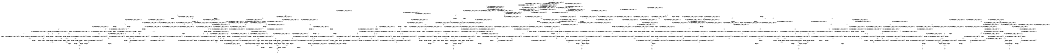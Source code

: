 digraph BCG {
size = "7, 10.5";
center = TRUE;
node [shape = circle];
0 [peripheries = 2];
0 -> 1 [label = "EX !0 !ATOMIC_EXCH_BRANCH (1, +0, TRUE, +0, 1, TRUE) !{0, 1, 2}"];
0 -> 2 [label = "EX !2 !ATOMIC_EXCH_BRANCH (1, +0, FALSE, +0, 1, TRUE) !{0, 1, 2}"];
0 -> 3 [label = "EX !1 !ATOMIC_EXCH_BRANCH (1, +1, TRUE, +0, 2, TRUE) !{0, 1, 2}"];
0 -> 4 [label = "EX !0 !ATOMIC_EXCH_BRANCH (1, +0, TRUE, +0, 1, TRUE) !{0, 1, 2}"];
1 -> 1 [label = "EX !0 !ATOMIC_EXCH_BRANCH (1, +0, TRUE, +0, 1, TRUE) !{0, 1, 2}"];
1 -> 5 [label = "EX !2 !ATOMIC_EXCH_BRANCH (1, +0, FALSE, +0, 1, TRUE) !{0, 1, 2}"];
1 -> 6 [label = "EX !1 !ATOMIC_EXCH_BRANCH (1, +1, TRUE, +0, 2, TRUE) !{0, 1, 2}"];
1 -> 4 [label = "EX !0 !ATOMIC_EXCH_BRANCH (1, +0, TRUE, +0, 1, TRUE) !{0, 1, 2}"];
2 -> 2 [label = "EX !2 !ATOMIC_EXCH_BRANCH (1, +0, FALSE, +0, 1, TRUE) !{0, 1, 2}"];
2 -> 7 [label = "EX !0 !ATOMIC_EXCH_BRANCH (1, +0, TRUE, +0, 1, TRUE) !{0, 1, 2}"];
2 -> 8 [label = "EX !1 !ATOMIC_EXCH_BRANCH (1, +1, TRUE, +0, 2, TRUE) !{0, 1, 2}"];
2 -> 9 [label = "EX !0 !ATOMIC_EXCH_BRANCH (1, +0, TRUE, +0, 1, TRUE) !{0, 1, 2}"];
3 -> 10 [label = "EX !0 !ATOMIC_EXCH_BRANCH (1, +0, TRUE, +0, 1, FALSE) !{0, 1, 2}"];
3 -> 11 [label = "EX !2 !ATOMIC_EXCH_BRANCH (1, +0, FALSE, +0, 1, FALSE) !{0, 1, 2}"];
3 -> 12 [label = "TERMINATE !1"];
3 -> 13 [label = "EX !0 !ATOMIC_EXCH_BRANCH (1, +0, TRUE, +0, 1, FALSE) !{0, 1, 2}"];
4 -> 14 [label = "EX !1 !ATOMIC_EXCH_BRANCH (1, +1, TRUE, +0, 2, TRUE) !{0, 1, 2}"];
4 -> 4 [label = "EX !0 !ATOMIC_EXCH_BRANCH (1, +0, TRUE, +0, 1, TRUE) !{0, 1, 2}"];
4 -> 15 [label = "EX !2 !ATOMIC_EXCH_BRANCH (1, +0, FALSE, +0, 1, TRUE) !{0, 1, 2}"];
4 -> 16 [label = "EX !1 !ATOMIC_EXCH_BRANCH (1, +1, TRUE, +0, 2, TRUE) !{0, 1, 2}"];
5 -> 7 [label = "EX !0 !ATOMIC_EXCH_BRANCH (1, +0, TRUE, +0, 1, TRUE) !{0, 1, 2}"];
5 -> 5 [label = "EX !2 !ATOMIC_EXCH_BRANCH (1, +0, FALSE, +0, 1, TRUE) !{0, 1, 2}"];
5 -> 17 [label = "EX !1 !ATOMIC_EXCH_BRANCH (1, +1, TRUE, +0, 2, TRUE) !{0, 1, 2}"];
5 -> 9 [label = "EX !0 !ATOMIC_EXCH_BRANCH (1, +0, TRUE, +0, 1, TRUE) !{0, 1, 2}"];
6 -> 10 [label = "EX !0 !ATOMIC_EXCH_BRANCH (1, +0, TRUE, +0, 1, FALSE) !{0, 1, 2}"];
6 -> 18 [label = "EX !2 !ATOMIC_EXCH_BRANCH (1, +0, FALSE, +0, 1, FALSE) !{0, 1, 2}"];
6 -> 19 [label = "TERMINATE !1"];
6 -> 13 [label = "EX !0 !ATOMIC_EXCH_BRANCH (1, +0, TRUE, +0, 1, FALSE) !{0, 1, 2}"];
7 -> 7 [label = "EX !0 !ATOMIC_EXCH_BRANCH (1, +0, TRUE, +0, 1, TRUE) !{0, 1, 2}"];
7 -> 5 [label = "EX !2 !ATOMIC_EXCH_BRANCH (1, +0, FALSE, +0, 1, TRUE) !{0, 1, 2}"];
7 -> 17 [label = "EX !1 !ATOMIC_EXCH_BRANCH (1, +1, TRUE, +0, 2, TRUE) !{0, 1, 2}"];
7 -> 9 [label = "EX !0 !ATOMIC_EXCH_BRANCH (1, +0, TRUE, +0, 1, TRUE) !{0, 1, 2}"];
8 -> 11 [label = "EX !2 !ATOMIC_EXCH_BRANCH (1, +0, FALSE, +0, 1, FALSE) !{0, 1, 2}"];
8 -> 20 [label = "EX !0 !ATOMIC_EXCH_BRANCH (1, +0, TRUE, +0, 1, FALSE) !{0, 1, 2}"];
8 -> 21 [label = "TERMINATE !1"];
8 -> 22 [label = "EX !0 !ATOMIC_EXCH_BRANCH (1, +0, TRUE, +0, 1, FALSE) !{0, 1, 2}"];
9 -> 23 [label = "EX !1 !ATOMIC_EXCH_BRANCH (1, +1, TRUE, +0, 2, TRUE) !{0, 1, 2}"];
9 -> 9 [label = "EX !0 !ATOMIC_EXCH_BRANCH (1, +0, TRUE, +0, 1, TRUE) !{0, 1, 2}"];
9 -> 15 [label = "EX !2 !ATOMIC_EXCH_BRANCH (1, +0, FALSE, +0, 1, TRUE) !{0, 1, 2}"];
9 -> 24 [label = "EX !1 !ATOMIC_EXCH_BRANCH (1, +1, TRUE, +0, 2, TRUE) !{0, 1, 2}"];
10 -> 25 [label = "EX !0 !ATOMIC_EXCH_BRANCH (1, +1, TRUE, +0, 3, TRUE) !{0, 1, 2}"];
10 -> 26 [label = "EX !2 !ATOMIC_EXCH_BRANCH (1, +0, FALSE, +0, 1, TRUE) !{0, 1, 2}"];
10 -> 27 [label = "TERMINATE !1"];
10 -> 28 [label = "EX !0 !ATOMIC_EXCH_BRANCH (1, +1, TRUE, +0, 3, TRUE) !{0, 1, 2}"];
11 -> 29 [label = "EX !0 !ATOMIC_EXCH_BRANCH (1, +0, TRUE, +0, 1, FALSE) !{0, 1, 2}"];
11 -> 30 [label = "TERMINATE !2"];
11 -> 31 [label = "TERMINATE !1"];
11 -> 32 [label = "EX !0 !ATOMIC_EXCH_BRANCH (1, +0, TRUE, +0, 1, FALSE) !{0, 1, 2}"];
12 -> 33 [label = "EX !0 !ATOMIC_EXCH_BRANCH (1, +0, TRUE, +0, 1, FALSE) !{0, 2}"];
12 -> 34 [label = "EX !2 !ATOMIC_EXCH_BRANCH (1, +0, FALSE, +0, 1, FALSE) !{0, 2}"];
12 -> 35 [label = "EX !0 !ATOMIC_EXCH_BRANCH (1, +0, TRUE, +0, 1, FALSE) !{0, 2}"];
13 -> 28 [label = "EX !0 !ATOMIC_EXCH_BRANCH (1, +1, TRUE, +0, 3, TRUE) !{0, 1, 2}"];
13 -> 36 [label = "EX !2 !ATOMIC_EXCH_BRANCH (1, +0, FALSE, +0, 1, TRUE) !{0, 1, 2}"];
13 -> 37 [label = "TERMINATE !1"];
14 -> 38 [label = "EX !2 !ATOMIC_EXCH_BRANCH (1, +0, FALSE, +0, 1, FALSE) !{0, 1, 2}"];
14 -> 39 [label = "EX !0 !ATOMIC_EXCH_BRANCH (1, +0, TRUE, +0, 1, FALSE) !{0, 1, 2}"];
14 -> 40 [label = "EX !2 !ATOMIC_EXCH_BRANCH (1, +0, FALSE, +0, 1, FALSE) !{0, 1, 2}"];
14 -> 41 [label = "TERMINATE !1"];
15 -> 23 [label = "EX !1 !ATOMIC_EXCH_BRANCH (1, +1, TRUE, +0, 2, TRUE) !{0, 1, 2}"];
15 -> 9 [label = "EX !0 !ATOMIC_EXCH_BRANCH (1, +0, TRUE, +0, 1, TRUE) !{0, 1, 2}"];
15 -> 15 [label = "EX !2 !ATOMIC_EXCH_BRANCH (1, +0, FALSE, +0, 1, TRUE) !{0, 1, 2}"];
15 -> 24 [label = "EX !1 !ATOMIC_EXCH_BRANCH (1, +1, TRUE, +0, 2, TRUE) !{0, 1, 2}"];
16 -> 13 [label = "EX !0 !ATOMIC_EXCH_BRANCH (1, +0, TRUE, +0, 1, FALSE) !{0, 1, 2}"];
16 -> 42 [label = "EX !2 !ATOMIC_EXCH_BRANCH (1, +0, FALSE, +0, 1, FALSE) !{0, 1, 2}"];
16 -> 43 [label = "TERMINATE !1"];
17 -> 20 [label = "EX !0 !ATOMIC_EXCH_BRANCH (1, +0, TRUE, +0, 1, FALSE) !{0, 1, 2}"];
17 -> 18 [label = "EX !2 !ATOMIC_EXCH_BRANCH (1, +0, FALSE, +0, 1, FALSE) !{0, 1, 2}"];
17 -> 44 [label = "TERMINATE !1"];
17 -> 22 [label = "EX !0 !ATOMIC_EXCH_BRANCH (1, +0, TRUE, +0, 1, FALSE) !{0, 1, 2}"];
18 -> 29 [label = "EX !0 !ATOMIC_EXCH_BRANCH (1, +0, TRUE, +0, 1, FALSE) !{0, 1, 2}"];
18 -> 45 [label = "TERMINATE !2"];
18 -> 46 [label = "TERMINATE !1"];
18 -> 32 [label = "EX !0 !ATOMIC_EXCH_BRANCH (1, +0, TRUE, +0, 1, FALSE) !{0, 1, 2}"];
19 -> 33 [label = "EX !0 !ATOMIC_EXCH_BRANCH (1, +0, TRUE, +0, 1, FALSE) !{0, 2}"];
19 -> 47 [label = "EX !2 !ATOMIC_EXCH_BRANCH (1, +0, FALSE, +0, 1, FALSE) !{0, 2}"];
19 -> 35 [label = "EX !0 !ATOMIC_EXCH_BRANCH (1, +0, TRUE, +0, 1, FALSE) !{0, 2}"];
20 -> 48 [label = "EX !0 !ATOMIC_EXCH_BRANCH (1, +1, TRUE, +0, 3, TRUE) !{0, 1, 2}"];
20 -> 26 [label = "EX !2 !ATOMIC_EXCH_BRANCH (1, +0, FALSE, +0, 1, TRUE) !{0, 1, 2}"];
20 -> 49 [label = "TERMINATE !1"];
20 -> 50 [label = "EX !0 !ATOMIC_EXCH_BRANCH (1, +1, TRUE, +0, 3, TRUE) !{0, 1, 2}"];
21 -> 34 [label = "EX !2 !ATOMIC_EXCH_BRANCH (1, +0, FALSE, +0, 1, FALSE) !{0, 2}"];
21 -> 51 [label = "EX !0 !ATOMIC_EXCH_BRANCH (1, +0, TRUE, +0, 1, FALSE) !{0, 2}"];
21 -> 52 [label = "EX !0 !ATOMIC_EXCH_BRANCH (1, +0, TRUE, +0, 1, FALSE) !{0, 2}"];
22 -> 50 [label = "EX !0 !ATOMIC_EXCH_BRANCH (1, +1, TRUE, +0, 3, TRUE) !{0, 1, 2}"];
22 -> 36 [label = "EX !2 !ATOMIC_EXCH_BRANCH (1, +0, FALSE, +0, 1, TRUE) !{0, 1, 2}"];
22 -> 53 [label = "TERMINATE !1"];
23 -> 38 [label = "EX !2 !ATOMIC_EXCH_BRANCH (1, +0, FALSE, +0, 1, FALSE) !{0, 1, 2}"];
23 -> 54 [label = "EX !0 !ATOMIC_EXCH_BRANCH (1, +0, TRUE, +0, 1, FALSE) !{0, 1, 2}"];
23 -> 40 [label = "EX !2 !ATOMIC_EXCH_BRANCH (1, +0, FALSE, +0, 1, FALSE) !{0, 1, 2}"];
23 -> 55 [label = "TERMINATE !1"];
24 -> 22 [label = "EX !0 !ATOMIC_EXCH_BRANCH (1, +0, TRUE, +0, 1, FALSE) !{0, 1, 2}"];
24 -> 42 [label = "EX !2 !ATOMIC_EXCH_BRANCH (1, +0, FALSE, +0, 1, FALSE) !{0, 1, 2}"];
24 -> 56 [label = "TERMINATE !1"];
25 -> 57 [label = "EX !2 !ATOMIC_EXCH_BRANCH (1, +0, FALSE, +0, 1, FALSE) !{0, 1, 2}"];
25 -> 58 [label = "TERMINATE !0"];
25 -> 59 [label = "TERMINATE !1"];
26 -> 48 [label = "EX !0 !ATOMIC_EXCH_BRANCH (1, +1, TRUE, +0, 3, TRUE) !{0, 1, 2}"];
26 -> 26 [label = "EX !2 !ATOMIC_EXCH_BRANCH (1, +0, FALSE, +0, 1, TRUE) !{0, 1, 2}"];
26 -> 49 [label = "TERMINATE !1"];
26 -> 50 [label = "EX !0 !ATOMIC_EXCH_BRANCH (1, +1, TRUE, +0, 3, TRUE) !{0, 1, 2}"];
27 -> 60 [label = "EX !0 !ATOMIC_EXCH_BRANCH (1, +1, TRUE, +0, 3, TRUE) !{0, 2}"];
27 -> 61 [label = "EX !2 !ATOMIC_EXCH_BRANCH (1, +0, FALSE, +0, 1, TRUE) !{0, 2}"];
27 -> 62 [label = "EX !0 !ATOMIC_EXCH_BRANCH (1, +1, TRUE, +0, 3, TRUE) !{0, 2}"];
28 -> 63 [label = "EX !2 !ATOMIC_EXCH_BRANCH (1, +0, FALSE, +0, 1, FALSE) !{0, 1, 2}"];
28 -> 64 [label = "TERMINATE !0"];
28 -> 65 [label = "TERMINATE !1"];
29 -> 66 [label = "EX !0 !ATOMIC_EXCH_BRANCH (1, +1, TRUE, +0, 3, TRUE) !{0, 1, 2}"];
29 -> 67 [label = "TERMINATE !2"];
29 -> 68 [label = "TERMINATE !1"];
29 -> 69 [label = "EX !0 !ATOMIC_EXCH_BRANCH (1, +1, TRUE, +0, 3, TRUE) !{0, 1, 2}"];
30 -> 70 [label = "EX !0 !ATOMIC_EXCH_BRANCH (1, +0, TRUE, +0, 1, FALSE) !{0, 1}"];
30 -> 71 [label = "TERMINATE !1"];
30 -> 72 [label = "EX !0 !ATOMIC_EXCH_BRANCH (1, +0, TRUE, +0, 1, FALSE) !{0, 1}"];
31 -> 73 [label = "EX !0 !ATOMIC_EXCH_BRANCH (1, +0, TRUE, +0, 1, FALSE) !{0, 2}"];
31 -> 71 [label = "TERMINATE !2"];
31 -> 74 [label = "EX !0 !ATOMIC_EXCH_BRANCH (1, +0, TRUE, +0, 1, FALSE) !{0, 2}"];
32 -> 69 [label = "EX !0 !ATOMIC_EXCH_BRANCH (1, +1, TRUE, +0, 3, TRUE) !{0, 1, 2}"];
32 -> 75 [label = "TERMINATE !2"];
32 -> 76 [label = "TERMINATE !1"];
33 -> 60 [label = "EX !0 !ATOMIC_EXCH_BRANCH (1, +1, TRUE, +0, 3, TRUE) !{0, 2}"];
33 -> 61 [label = "EX !2 !ATOMIC_EXCH_BRANCH (1, +0, FALSE, +0, 1, TRUE) !{0, 2}"];
33 -> 62 [label = "EX !0 !ATOMIC_EXCH_BRANCH (1, +1, TRUE, +0, 3, TRUE) !{0, 2}"];
34 -> 73 [label = "EX !0 !ATOMIC_EXCH_BRANCH (1, +0, TRUE, +0, 1, FALSE) !{0, 2}"];
34 -> 71 [label = "TERMINATE !2"];
34 -> 74 [label = "EX !0 !ATOMIC_EXCH_BRANCH (1, +0, TRUE, +0, 1, FALSE) !{0, 2}"];
35 -> 77 [label = "EX !2 !ATOMIC_EXCH_BRANCH (1, +0, FALSE, +0, 1, TRUE) !{0, 2}"];
35 -> 62 [label = "EX !0 !ATOMIC_EXCH_BRANCH (1, +1, TRUE, +0, 3, TRUE) !{0, 2}"];
35 -> 78 [label = "EX !2 !ATOMIC_EXCH_BRANCH (1, +0, FALSE, +0, 1, TRUE) !{0, 2}"];
36 -> 50 [label = "EX !0 !ATOMIC_EXCH_BRANCH (1, +1, TRUE, +0, 3, TRUE) !{0, 1, 2}"];
36 -> 36 [label = "EX !2 !ATOMIC_EXCH_BRANCH (1, +0, FALSE, +0, 1, TRUE) !{0, 1, 2}"];
36 -> 53 [label = "TERMINATE !1"];
37 -> 79 [label = "EX !0 !ATOMIC_EXCH_BRANCH (1, +1, TRUE, +0, 3, TRUE) !{0, 2}"];
37 -> 80 [label = "EX !2 !ATOMIC_EXCH_BRANCH (1, +0, FALSE, +0, 1, TRUE) !{0, 2}"];
38 -> 81 [label = "EX !0 !ATOMIC_EXCH_BRANCH (1, +0, TRUE, +0, 1, FALSE) !{0, 1, 2}"];
38 -> 82 [label = "TERMINATE !2"];
38 -> 83 [label = "TERMINATE !1"];
38 -> 32 [label = "EX !0 !ATOMIC_EXCH_BRANCH (1, +0, TRUE, +0, 1, FALSE) !{0, 1, 2}"];
39 -> 84 [label = "EX !2 !ATOMIC_EXCH_BRANCH (1, +0, FALSE, +0, 1, TRUE) !{0, 1, 2}"];
39 -> 85 [label = "EX !0 !ATOMIC_EXCH_BRANCH (1, +1, TRUE, +0, 3, TRUE) !{0, 1, 2}"];
39 -> 86 [label = "EX !2 !ATOMIC_EXCH_BRANCH (1, +0, FALSE, +0, 1, TRUE) !{0, 1, 2}"];
39 -> 87 [label = "TERMINATE !1"];
40 -> 88 [label = "EX !0 !ATOMIC_EXCH_BRANCH (1, +0, TRUE, +0, 1, FALSE) !{0, 1, 2}"];
40 -> 89 [label = "TERMINATE !2"];
40 -> 90 [label = "TERMINATE !1"];
41 -> 91 [label = "EX !0 !ATOMIC_EXCH_BRANCH (1, +0, TRUE, +0, 1, FALSE) !{0, 2}"];
41 -> 92 [label = "EX !2 !ATOMIC_EXCH_BRANCH (1, +0, FALSE, +0, 1, FALSE) !{0, 2}"];
42 -> 32 [label = "EX !0 !ATOMIC_EXCH_BRANCH (1, +0, TRUE, +0, 1, FALSE) !{0, 1, 2}"];
42 -> 93 [label = "TERMINATE !2"];
42 -> 94 [label = "TERMINATE !1"];
43 -> 95 [label = "EX !0 !ATOMIC_EXCH_BRANCH (1, +0, TRUE, +0, 1, FALSE) !{0, 2}"];
43 -> 96 [label = "EX !2 !ATOMIC_EXCH_BRANCH (1, +0, FALSE, +0, 1, FALSE) !{0, 2}"];
44 -> 51 [label = "EX !0 !ATOMIC_EXCH_BRANCH (1, +0, TRUE, +0, 1, FALSE) !{0, 2}"];
44 -> 47 [label = "EX !2 !ATOMIC_EXCH_BRANCH (1, +0, FALSE, +0, 1, FALSE) !{0, 2}"];
44 -> 52 [label = "EX !0 !ATOMIC_EXCH_BRANCH (1, +0, TRUE, +0, 1, FALSE) !{0, 2}"];
45 -> 70 [label = "EX !0 !ATOMIC_EXCH_BRANCH (1, +0, TRUE, +0, 1, FALSE) !{0, 1}"];
45 -> 97 [label = "TERMINATE !1"];
45 -> 72 [label = "EX !0 !ATOMIC_EXCH_BRANCH (1, +0, TRUE, +0, 1, FALSE) !{0, 1}"];
46 -> 73 [label = "EX !0 !ATOMIC_EXCH_BRANCH (1, +0, TRUE, +0, 1, FALSE) !{0, 2}"];
46 -> 97 [label = "TERMINATE !2"];
46 -> 74 [label = "EX !0 !ATOMIC_EXCH_BRANCH (1, +0, TRUE, +0, 1, FALSE) !{0, 2}"];
47 -> 73 [label = "EX !0 !ATOMIC_EXCH_BRANCH (1, +0, TRUE, +0, 1, FALSE) !{0, 2}"];
47 -> 97 [label = "TERMINATE !2"];
47 -> 74 [label = "EX !0 !ATOMIC_EXCH_BRANCH (1, +0, TRUE, +0, 1, FALSE) !{0, 2}"];
48 -> 57 [label = "EX !2 !ATOMIC_EXCH_BRANCH (1, +0, FALSE, +0, 1, FALSE) !{0, 1, 2}"];
48 -> 98 [label = "TERMINATE !0"];
48 -> 99 [label = "TERMINATE !1"];
49 -> 100 [label = "EX !0 !ATOMIC_EXCH_BRANCH (1, +1, TRUE, +0, 3, TRUE) !{0, 2}"];
49 -> 61 [label = "EX !2 !ATOMIC_EXCH_BRANCH (1, +0, FALSE, +0, 1, TRUE) !{0, 2}"];
49 -> 101 [label = "EX !0 !ATOMIC_EXCH_BRANCH (1, +1, TRUE, +0, 3, TRUE) !{0, 2}"];
50 -> 63 [label = "EX !2 !ATOMIC_EXCH_BRANCH (1, +0, FALSE, +0, 1, FALSE) !{0, 1, 2}"];
50 -> 102 [label = "TERMINATE !0"];
50 -> 103 [label = "TERMINATE !1"];
51 -> 100 [label = "EX !0 !ATOMIC_EXCH_BRANCH (1, +1, TRUE, +0, 3, TRUE) !{0, 2}"];
51 -> 61 [label = "EX !2 !ATOMIC_EXCH_BRANCH (1, +0, FALSE, +0, 1, TRUE) !{0, 2}"];
51 -> 101 [label = "EX !0 !ATOMIC_EXCH_BRANCH (1, +1, TRUE, +0, 3, TRUE) !{0, 2}"];
52 -> 77 [label = "EX !2 !ATOMIC_EXCH_BRANCH (1, +0, FALSE, +0, 1, TRUE) !{0, 2}"];
52 -> 101 [label = "EX !0 !ATOMIC_EXCH_BRANCH (1, +1, TRUE, +0, 3, TRUE) !{0, 2}"];
52 -> 78 [label = "EX !2 !ATOMIC_EXCH_BRANCH (1, +0, FALSE, +0, 1, TRUE) !{0, 2}"];
53 -> 104 [label = "EX !0 !ATOMIC_EXCH_BRANCH (1, +1, TRUE, +0, 3, TRUE) !{0, 2}"];
53 -> 80 [label = "EX !2 !ATOMIC_EXCH_BRANCH (1, +0, FALSE, +0, 1, TRUE) !{0, 2}"];
54 -> 84 [label = "EX !2 !ATOMIC_EXCH_BRANCH (1, +0, FALSE, +0, 1, TRUE) !{0, 1, 2}"];
54 -> 105 [label = "EX !0 !ATOMIC_EXCH_BRANCH (1, +1, TRUE, +0, 3, TRUE) !{0, 1, 2}"];
54 -> 86 [label = "EX !2 !ATOMIC_EXCH_BRANCH (1, +0, FALSE, +0, 1, TRUE) !{0, 1, 2}"];
54 -> 106 [label = "TERMINATE !1"];
55 -> 107 [label = "EX !0 !ATOMIC_EXCH_BRANCH (1, +0, TRUE, +0, 1, FALSE) !{0, 2}"];
55 -> 92 [label = "EX !2 !ATOMIC_EXCH_BRANCH (1, +0, FALSE, +0, 1, FALSE) !{0, 2}"];
56 -> 108 [label = "EX !0 !ATOMIC_EXCH_BRANCH (1, +0, TRUE, +0, 1, FALSE) !{0, 2}"];
56 -> 96 [label = "EX !2 !ATOMIC_EXCH_BRANCH (1, +0, FALSE, +0, 1, FALSE) !{0, 2}"];
57 -> 109 [label = "TERMINATE !0"];
57 -> 110 [label = "TERMINATE !2"];
57 -> 111 [label = "TERMINATE !1"];
58 -> 112 [label = "EX !2 !ATOMIC_EXCH_BRANCH (1, +0, FALSE, +0, 1, FALSE) !{1, 2}"];
58 -> 113 [label = "TERMINATE !1"];
59 -> 114 [label = "EX !2 !ATOMIC_EXCH_BRANCH (1, +0, FALSE, +0, 1, FALSE) !{0, 2}"];
59 -> 113 [label = "TERMINATE !0"];
60 -> 114 [label = "EX !2 !ATOMIC_EXCH_BRANCH (1, +0, FALSE, +0, 1, FALSE) !{0, 2}"];
60 -> 113 [label = "TERMINATE !0"];
61 -> 100 [label = "EX !0 !ATOMIC_EXCH_BRANCH (1, +1, TRUE, +0, 3, TRUE) !{0, 2}"];
61 -> 61 [label = "EX !2 !ATOMIC_EXCH_BRANCH (1, +0, FALSE, +0, 1, TRUE) !{0, 2}"];
61 -> 101 [label = "EX !0 !ATOMIC_EXCH_BRANCH (1, +1, TRUE, +0, 3, TRUE) !{0, 2}"];
62 -> 115 [label = "EX !2 !ATOMIC_EXCH_BRANCH (1, +0, FALSE, +0, 1, FALSE) !{0, 2}"];
62 -> 116 [label = "EX !2 !ATOMIC_EXCH_BRANCH (1, +0, FALSE, +0, 1, FALSE) !{0, 2}"];
62 -> 117 [label = "TERMINATE !0"];
63 -> 118 [label = "TERMINATE !0"];
63 -> 119 [label = "TERMINATE !2"];
63 -> 120 [label = "TERMINATE !1"];
64 -> 121 [label = "EX !2 !ATOMIC_EXCH_BRANCH (1, +0, FALSE, +0, 1, FALSE) !{1, 2}"];
64 -> 122 [label = "TERMINATE !1"];
65 -> 123 [label = "EX !2 !ATOMIC_EXCH_BRANCH (1, +0, FALSE, +0, 1, FALSE) !{0, 2}"];
65 -> 122 [label = "TERMINATE !0"];
66 -> 109 [label = "TERMINATE !0"];
66 -> 110 [label = "TERMINATE !2"];
66 -> 111 [label = "TERMINATE !1"];
67 -> 124 [label = "EX !0 !ATOMIC_EXCH_BRANCH (1, +1, TRUE, +0, 3, TRUE) !{0, 1}"];
67 -> 125 [label = "TERMINATE !1"];
67 -> 126 [label = "EX !0 !ATOMIC_EXCH_BRANCH (1, +1, TRUE, +0, 3, TRUE) !{0, 1}"];
68 -> 127 [label = "EX !0 !ATOMIC_EXCH_BRANCH (1, +1, TRUE, +0, 3, TRUE) !{0, 2}"];
68 -> 125 [label = "TERMINATE !2"];
68 -> 128 [label = "EX !0 !ATOMIC_EXCH_BRANCH (1, +1, TRUE, +0, 3, TRUE) !{0, 2}"];
69 -> 118 [label = "TERMINATE !0"];
69 -> 119 [label = "TERMINATE !2"];
69 -> 120 [label = "TERMINATE !1"];
70 -> 124 [label = "EX !0 !ATOMIC_EXCH_BRANCH (1, +1, TRUE, +0, 3, TRUE) !{0, 1}"];
70 -> 125 [label = "TERMINATE !1"];
70 -> 126 [label = "EX !0 !ATOMIC_EXCH_BRANCH (1, +1, TRUE, +0, 3, TRUE) !{0, 1}"];
71 -> 129 [label = "EX !0 !ATOMIC_EXCH_BRANCH (1, +0, TRUE, +0, 1, FALSE) !{0}"];
71 -> 130 [label = "EX !0 !ATOMIC_EXCH_BRANCH (1, +0, TRUE, +0, 1, FALSE) !{0}"];
72 -> 126 [label = "EX !0 !ATOMIC_EXCH_BRANCH (1, +1, TRUE, +0, 3, TRUE) !{0, 1}"];
72 -> 131 [label = "TERMINATE !1"];
73 -> 127 [label = "EX !0 !ATOMIC_EXCH_BRANCH (1, +1, TRUE, +0, 3, TRUE) !{0, 2}"];
73 -> 125 [label = "TERMINATE !2"];
73 -> 128 [label = "EX !0 !ATOMIC_EXCH_BRANCH (1, +1, TRUE, +0, 3, TRUE) !{0, 2}"];
74 -> 128 [label = "EX !0 !ATOMIC_EXCH_BRANCH (1, +1, TRUE, +0, 3, TRUE) !{0, 2}"];
74 -> 132 [label = "TERMINATE !2"];
75 -> 133 [label = "EX !0 !ATOMIC_EXCH_BRANCH (1, +1, TRUE, +0, 3, TRUE) !{0, 1}"];
75 -> 134 [label = "TERMINATE !1"];
76 -> 135 [label = "EX !0 !ATOMIC_EXCH_BRANCH (1, +1, TRUE, +0, 3, TRUE) !{0, 2}"];
76 -> 134 [label = "TERMINATE !2"];
77 -> 136 [label = "EX !0 !ATOMIC_EXCH_BRANCH (1, +1, TRUE, +0, 3, TRUE) !{0, 2}"];
77 -> 77 [label = "EX !2 !ATOMIC_EXCH_BRANCH (1, +0, FALSE, +0, 1, TRUE) !{0, 2}"];
77 -> 101 [label = "EX !0 !ATOMIC_EXCH_BRANCH (1, +1, TRUE, +0, 3, TRUE) !{0, 2}"];
78 -> 77 [label = "EX !2 !ATOMIC_EXCH_BRANCH (1, +0, FALSE, +0, 1, TRUE) !{0, 2}"];
78 -> 101 [label = "EX !0 !ATOMIC_EXCH_BRANCH (1, +1, TRUE, +0, 3, TRUE) !{0, 2}"];
78 -> 78 [label = "EX !2 !ATOMIC_EXCH_BRANCH (1, +0, FALSE, +0, 1, TRUE) !{0, 2}"];
79 -> 123 [label = "EX !2 !ATOMIC_EXCH_BRANCH (1, +0, FALSE, +0, 1, FALSE) !{0, 2}"];
79 -> 122 [label = "TERMINATE !0"];
80 -> 104 [label = "EX !0 !ATOMIC_EXCH_BRANCH (1, +1, TRUE, +0, 3, TRUE) !{0, 2}"];
80 -> 80 [label = "EX !2 !ATOMIC_EXCH_BRANCH (1, +0, FALSE, +0, 1, TRUE) !{0, 2}"];
81 -> 137 [label = "EX !0 !ATOMIC_EXCH_BRANCH (1, +1, TRUE, +0, 3, TRUE) !{0, 1, 2}"];
81 -> 138 [label = "TERMINATE !2"];
81 -> 139 [label = "TERMINATE !1"];
81 -> 69 [label = "EX !0 !ATOMIC_EXCH_BRANCH (1, +1, TRUE, +0, 3, TRUE) !{0, 1, 2}"];
82 -> 140 [label = "EX !0 !ATOMIC_EXCH_BRANCH (1, +0, TRUE, +0, 1, FALSE) !{0, 1}"];
82 -> 141 [label = "TERMINATE !1"];
83 -> 142 [label = "EX !0 !ATOMIC_EXCH_BRANCH (1, +0, TRUE, +0, 1, FALSE) !{0, 2}"];
83 -> 141 [label = "TERMINATE !2"];
84 -> 143 [label = "EX !0 !ATOMIC_EXCH_BRANCH (1, +1, TRUE, +0, 3, TRUE) !{0, 1, 2}"];
84 -> 84 [label = "EX !2 !ATOMIC_EXCH_BRANCH (1, +0, FALSE, +0, 1, TRUE) !{0, 1, 2}"];
84 -> 144 [label = "TERMINATE !1"];
84 -> 50 [label = "EX !0 !ATOMIC_EXCH_BRANCH (1, +1, TRUE, +0, 3, TRUE) !{0, 1, 2}"];
85 -> 145 [label = "EX !2 !ATOMIC_EXCH_BRANCH (1, +0, FALSE, +0, 1, FALSE) !{0, 1, 2}"];
85 -> 146 [label = "EX !2 !ATOMIC_EXCH_BRANCH (1, +0, FALSE, +0, 1, FALSE) !{0, 1, 2}"];
85 -> 147 [label = "TERMINATE !0"];
85 -> 148 [label = "TERMINATE !1"];
86 -> 84 [label = "EX !2 !ATOMIC_EXCH_BRANCH (1, +0, FALSE, +0, 1, TRUE) !{0, 1, 2}"];
86 -> 105 [label = "EX !0 !ATOMIC_EXCH_BRANCH (1, +1, TRUE, +0, 3, TRUE) !{0, 1, 2}"];
86 -> 86 [label = "EX !2 !ATOMIC_EXCH_BRANCH (1, +0, FALSE, +0, 1, TRUE) !{0, 1, 2}"];
86 -> 106 [label = "TERMINATE !1"];
87 -> 149 [label = "EX !0 !ATOMIC_EXCH_BRANCH (1, +1, TRUE, +0, 3, TRUE) !{0, 2}"];
87 -> 150 [label = "EX !2 !ATOMIC_EXCH_BRANCH (1, +0, FALSE, +0, 1, TRUE) !{0, 2}"];
88 -> 151 [label = "EX !0 !ATOMIC_EXCH_BRANCH (1, +1, TRUE, +0, 3, TRUE) !{0, 1, 2}"];
88 -> 152 [label = "TERMINATE !2"];
88 -> 153 [label = "TERMINATE !1"];
89 -> 154 [label = "EX !0 !ATOMIC_EXCH_BRANCH (1, +0, TRUE, +0, 1, FALSE) !{0, 1}"];
89 -> 155 [label = "TERMINATE !1"];
90 -> 156 [label = "EX !0 !ATOMIC_EXCH_BRANCH (1, +0, TRUE, +0, 1, FALSE) !{0, 2}"];
90 -> 155 [label = "TERMINATE !2"];
91 -> 149 [label = "EX !0 !ATOMIC_EXCH_BRANCH (1, +1, TRUE, +0, 3, TRUE) !{0, 2}"];
91 -> 150 [label = "EX !2 !ATOMIC_EXCH_BRANCH (1, +0, FALSE, +0, 1, TRUE) !{0, 2}"];
92 -> 156 [label = "EX !0 !ATOMIC_EXCH_BRANCH (1, +0, TRUE, +0, 1, FALSE) !{0, 2}"];
92 -> 155 [label = "TERMINATE !2"];
93 -> 157 [label = "EX !0 !ATOMIC_EXCH_BRANCH (1, +0, TRUE, +0, 1, FALSE) !{0, 1}"];
93 -> 158 [label = "TERMINATE !1"];
94 -> 159 [label = "EX !0 !ATOMIC_EXCH_BRANCH (1, +0, TRUE, +0, 1, FALSE) !{0, 2}"];
94 -> 158 [label = "TERMINATE !2"];
95 -> 79 [label = "EX !0 !ATOMIC_EXCH_BRANCH (1, +1, TRUE, +0, 3, TRUE) !{0, 2}"];
95 -> 80 [label = "EX !2 !ATOMIC_EXCH_BRANCH (1, +0, FALSE, +0, 1, TRUE) !{0, 2}"];
96 -> 159 [label = "EX !0 !ATOMIC_EXCH_BRANCH (1, +0, TRUE, +0, 1, FALSE) !{0, 2}"];
96 -> 158 [label = "TERMINATE !2"];
97 -> 129 [label = "EX !0 !ATOMIC_EXCH_BRANCH (1, +0, TRUE, +0, 1, FALSE) !{0}"];
97 -> 130 [label = "EX !0 !ATOMIC_EXCH_BRANCH (1, +0, TRUE, +0, 1, FALSE) !{0}"];
98 -> 112 [label = "EX !2 !ATOMIC_EXCH_BRANCH (1, +0, FALSE, +0, 1, FALSE) !{1, 2}"];
98 -> 160 [label = "TERMINATE !1"];
99 -> 114 [label = "EX !2 !ATOMIC_EXCH_BRANCH (1, +0, FALSE, +0, 1, FALSE) !{0, 2}"];
99 -> 160 [label = "TERMINATE !0"];
100 -> 114 [label = "EX !2 !ATOMIC_EXCH_BRANCH (1, +0, FALSE, +0, 1, FALSE) !{0, 2}"];
100 -> 160 [label = "TERMINATE !0"];
101 -> 115 [label = "EX !2 !ATOMIC_EXCH_BRANCH (1, +0, FALSE, +0, 1, FALSE) !{0, 2}"];
101 -> 116 [label = "EX !2 !ATOMIC_EXCH_BRANCH (1, +0, FALSE, +0, 1, FALSE) !{0, 2}"];
101 -> 161 [label = "TERMINATE !0"];
102 -> 121 [label = "EX !2 !ATOMIC_EXCH_BRANCH (1, +0, FALSE, +0, 1, FALSE) !{1, 2}"];
102 -> 162 [label = "TERMINATE !1"];
103 -> 123 [label = "EX !2 !ATOMIC_EXCH_BRANCH (1, +0, FALSE, +0, 1, FALSE) !{0, 2}"];
103 -> 162 [label = "TERMINATE !0"];
104 -> 123 [label = "EX !2 !ATOMIC_EXCH_BRANCH (1, +0, FALSE, +0, 1, FALSE) !{0, 2}"];
104 -> 162 [label = "TERMINATE !0"];
105 -> 145 [label = "EX !2 !ATOMIC_EXCH_BRANCH (1, +0, FALSE, +0, 1, FALSE) !{0, 1, 2}"];
105 -> 146 [label = "EX !2 !ATOMIC_EXCH_BRANCH (1, +0, FALSE, +0, 1, FALSE) !{0, 1, 2}"];
105 -> 163 [label = "TERMINATE !0"];
105 -> 164 [label = "TERMINATE !1"];
106 -> 165 [label = "EX !0 !ATOMIC_EXCH_BRANCH (1, +1, TRUE, +0, 3, TRUE) !{0, 2}"];
106 -> 150 [label = "EX !2 !ATOMIC_EXCH_BRANCH (1, +0, FALSE, +0, 1, TRUE) !{0, 2}"];
107 -> 165 [label = "EX !0 !ATOMIC_EXCH_BRANCH (1, +1, TRUE, +0, 3, TRUE) !{0, 2}"];
107 -> 150 [label = "EX !2 !ATOMIC_EXCH_BRANCH (1, +0, FALSE, +0, 1, TRUE) !{0, 2}"];
108 -> 104 [label = "EX !0 !ATOMIC_EXCH_BRANCH (1, +1, TRUE, +0, 3, TRUE) !{0, 2}"];
108 -> 80 [label = "EX !2 !ATOMIC_EXCH_BRANCH (1, +0, FALSE, +0, 1, TRUE) !{0, 2}"];
109 -> 166 [label = "TERMINATE !2"];
109 -> 167 [label = "TERMINATE !1"];
110 -> 166 [label = "TERMINATE !0"];
110 -> 168 [label = "TERMINATE !1"];
111 -> 167 [label = "TERMINATE !0"];
111 -> 168 [label = "TERMINATE !2"];
112 -> 166 [label = "TERMINATE !2"];
112 -> 167 [label = "TERMINATE !1"];
113 -> 169 [label = "EX !2 !ATOMIC_EXCH_BRANCH (1, +0, FALSE, +0, 1, FALSE) !{2}"];
113 -> 170 [label = "EX !2 !ATOMIC_EXCH_BRANCH (1, +0, FALSE, +0, 1, FALSE) !{2}"];
114 -> 167 [label = "TERMINATE !0"];
114 -> 168 [label = "TERMINATE !2"];
115 -> 171 [label = "TERMINATE !0"];
115 -> 172 [label = "TERMINATE !2"];
116 -> 173 [label = "TERMINATE !0"];
116 -> 174 [label = "TERMINATE !2"];
117 -> 175 [label = "EX !2 !ATOMIC_EXCH_BRANCH (1, +0, FALSE, +0, 1, FALSE) !{2}"];
118 -> 176 [label = "TERMINATE !2"];
118 -> 177 [label = "TERMINATE !1"];
119 -> 176 [label = "TERMINATE !0"];
119 -> 178 [label = "TERMINATE !1"];
120 -> 177 [label = "TERMINATE !0"];
120 -> 178 [label = "TERMINATE !2"];
121 -> 176 [label = "TERMINATE !2"];
121 -> 177 [label = "TERMINATE !1"];
122 -> 179 [label = "EX !2 !ATOMIC_EXCH_BRANCH (1, +0, FALSE, +0, 1, FALSE) !{2}"];
123 -> 177 [label = "TERMINATE !0"];
123 -> 178 [label = "TERMINATE !2"];
124 -> 166 [label = "TERMINATE !0"];
124 -> 168 [label = "TERMINATE !1"];
125 -> 180 [label = "EX !0 !ATOMIC_EXCH_BRANCH (1, +1, TRUE, +0, 3, TRUE) !{0}"];
125 -> 181 [label = "EX !0 !ATOMIC_EXCH_BRANCH (1, +1, TRUE, +0, 3, TRUE) !{0}"];
126 -> 182 [label = "TERMINATE !0"];
126 -> 183 [label = "TERMINATE !1"];
127 -> 167 [label = "TERMINATE !0"];
127 -> 168 [label = "TERMINATE !2"];
128 -> 173 [label = "TERMINATE !0"];
128 -> 174 [label = "TERMINATE !2"];
129 -> 180 [label = "EX !0 !ATOMIC_EXCH_BRANCH (1, +1, TRUE, +0, 3, TRUE) !{0}"];
129 -> 181 [label = "EX !0 !ATOMIC_EXCH_BRANCH (1, +1, TRUE, +0, 3, TRUE) !{0}"];
130 -> 181 [label = "EX !0 !ATOMIC_EXCH_BRANCH (1, +1, TRUE, +0, 3, TRUE) !{0}"];
131 -> 184 [label = "EX !0 !ATOMIC_EXCH_BRANCH (1, +1, TRUE, +0, 3, TRUE) !{0}"];
132 -> 185 [label = "EX !0 !ATOMIC_EXCH_BRANCH (1, +1, TRUE, +0, 3, TRUE) !{0}"];
133 -> 176 [label = "TERMINATE !0"];
133 -> 178 [label = "TERMINATE !1"];
134 -> 186 [label = "EX !0 !ATOMIC_EXCH_BRANCH (1, +1, TRUE, +0, 3, TRUE) !{0}"];
135 -> 177 [label = "TERMINATE !0"];
135 -> 178 [label = "TERMINATE !2"];
136 -> 115 [label = "EX !2 !ATOMIC_EXCH_BRANCH (1, +0, FALSE, +0, 1, FALSE) !{0, 2}"];
136 -> 187 [label = "TERMINATE !0"];
137 -> 188 [label = "TERMINATE !0"];
137 -> 189 [label = "TERMINATE !2"];
137 -> 190 [label = "TERMINATE !1"];
138 -> 191 [label = "EX !0 !ATOMIC_EXCH_BRANCH (1, +1, TRUE, +0, 3, TRUE) !{0, 1}"];
138 -> 192 [label = "TERMINATE !1"];
139 -> 193 [label = "EX !0 !ATOMIC_EXCH_BRANCH (1, +1, TRUE, +0, 3, TRUE) !{0, 2}"];
139 -> 192 [label = "TERMINATE !2"];
140 -> 191 [label = "EX !0 !ATOMIC_EXCH_BRANCH (1, +1, TRUE, +0, 3, TRUE) !{0, 1}"];
140 -> 192 [label = "TERMINATE !1"];
141 -> 194 [label = "EX !0 !ATOMIC_EXCH_BRANCH (1, +0, TRUE, +0, 1, FALSE) !{0}"];
142 -> 193 [label = "EX !0 !ATOMIC_EXCH_BRANCH (1, +1, TRUE, +0, 3, TRUE) !{0, 2}"];
142 -> 192 [label = "TERMINATE !2"];
143 -> 145 [label = "EX !2 !ATOMIC_EXCH_BRANCH (1, +0, FALSE, +0, 1, FALSE) !{0, 1, 2}"];
143 -> 195 [label = "TERMINATE !0"];
143 -> 196 [label = "TERMINATE !1"];
144 -> 197 [label = "EX !0 !ATOMIC_EXCH_BRANCH (1, +1, TRUE, +0, 3, TRUE) !{0, 2}"];
144 -> 198 [label = "EX !2 !ATOMIC_EXCH_BRANCH (1, +0, FALSE, +0, 1, TRUE) !{0, 2}"];
145 -> 188 [label = "TERMINATE !0"];
145 -> 189 [label = "TERMINATE !2"];
145 -> 190 [label = "TERMINATE !1"];
146 -> 199 [label = "TERMINATE !0"];
146 -> 200 [label = "TERMINATE !2"];
146 -> 201 [label = "TERMINATE !1"];
147 -> 202 [label = "EX !2 !ATOMIC_EXCH_BRANCH (1, +0, FALSE, +0, 1, FALSE) !{1, 2}"];
147 -> 203 [label = "TERMINATE !1"];
148 -> 204 [label = "EX !2 !ATOMIC_EXCH_BRANCH (1, +0, FALSE, +0, 1, FALSE) !{0, 2}"];
148 -> 203 [label = "TERMINATE !0"];
149 -> 204 [label = "EX !2 !ATOMIC_EXCH_BRANCH (1, +0, FALSE, +0, 1, FALSE) !{0, 2}"];
149 -> 203 [label = "TERMINATE !0"];
150 -> 165 [label = "EX !0 !ATOMIC_EXCH_BRANCH (1, +1, TRUE, +0, 3, TRUE) !{0, 2}"];
150 -> 150 [label = "EX !2 !ATOMIC_EXCH_BRANCH (1, +0, FALSE, +0, 1, TRUE) !{0, 2}"];
151 -> 199 [label = "TERMINATE !0"];
151 -> 200 [label = "TERMINATE !2"];
151 -> 201 [label = "TERMINATE !1"];
152 -> 205 [label = "EX !0 !ATOMIC_EXCH_BRANCH (1, +1, TRUE, +0, 3, TRUE) !{0, 1}"];
152 -> 206 [label = "TERMINATE !1"];
153 -> 207 [label = "EX !0 !ATOMIC_EXCH_BRANCH (1, +1, TRUE, +0, 3, TRUE) !{0, 2}"];
153 -> 206 [label = "TERMINATE !2"];
154 -> 205 [label = "EX !0 !ATOMIC_EXCH_BRANCH (1, +1, TRUE, +0, 3, TRUE) !{0, 1}"];
154 -> 206 [label = "TERMINATE !1"];
155 -> 208 [label = "EX !0 !ATOMIC_EXCH_BRANCH (1, +0, TRUE, +0, 1, FALSE) !{0}"];
156 -> 207 [label = "EX !0 !ATOMIC_EXCH_BRANCH (1, +1, TRUE, +0, 3, TRUE) !{0, 2}"];
156 -> 206 [label = "TERMINATE !2"];
157 -> 133 [label = "EX !0 !ATOMIC_EXCH_BRANCH (1, +1, TRUE, +0, 3, TRUE) !{0, 1}"];
157 -> 134 [label = "TERMINATE !1"];
158 -> 209 [label = "EX !0 !ATOMIC_EXCH_BRANCH (1, +0, TRUE, +0, 1, FALSE) !{0}"];
159 -> 135 [label = "EX !0 !ATOMIC_EXCH_BRANCH (1, +1, TRUE, +0, 3, TRUE) !{0, 2}"];
159 -> 134 [label = "TERMINATE !2"];
160 -> 169 [label = "EX !2 !ATOMIC_EXCH_BRANCH (1, +0, FALSE, +0, 1, FALSE) !{2}"];
160 -> 170 [label = "EX !2 !ATOMIC_EXCH_BRANCH (1, +0, FALSE, +0, 1, FALSE) !{2}"];
161 -> 175 [label = "EX !2 !ATOMIC_EXCH_BRANCH (1, +0, FALSE, +0, 1, FALSE) !{2}"];
162 -> 179 [label = "EX !2 !ATOMIC_EXCH_BRANCH (1, +0, FALSE, +0, 1, FALSE) !{2}"];
163 -> 202 [label = "EX !2 !ATOMIC_EXCH_BRANCH (1, +0, FALSE, +0, 1, FALSE) !{1, 2}"];
163 -> 210 [label = "TERMINATE !1"];
164 -> 204 [label = "EX !2 !ATOMIC_EXCH_BRANCH (1, +0, FALSE, +0, 1, FALSE) !{0, 2}"];
164 -> 210 [label = "TERMINATE !0"];
165 -> 204 [label = "EX !2 !ATOMIC_EXCH_BRANCH (1, +0, FALSE, +0, 1, FALSE) !{0, 2}"];
165 -> 210 [label = "TERMINATE !0"];
166 -> 211 [label = "TERMINATE !1"];
167 -> 211 [label = "TERMINATE !2"];
168 -> 211 [label = "TERMINATE !0"];
169 -> 211 [label = "TERMINATE !2"];
170 -> 212 [label = "TERMINATE !2"];
171 -> 213 [label = "TERMINATE !2"];
172 -> 213 [label = "TERMINATE !0"];
173 -> 214 [label = "TERMINATE !2"];
174 -> 214 [label = "TERMINATE !0"];
175 -> 214 [label = "TERMINATE !2"];
176 -> 215 [label = "TERMINATE !1"];
177 -> 215 [label = "TERMINATE !2"];
178 -> 215 [label = "TERMINATE !0"];
179 -> 215 [label = "TERMINATE !2"];
180 -> 211 [label = "TERMINATE !0"];
181 -> 216 [label = "TERMINATE !0"];
182 -> 217 [label = "TERMINATE !1"];
183 -> 217 [label = "TERMINATE !0"];
184 -> 217 [label = "TERMINATE !0"];
185 -> 214 [label = "TERMINATE !0"];
186 -> 215 [label = "TERMINATE !0"];
187 -> 218 [label = "EX !2 !ATOMIC_EXCH_BRANCH (1, +0, FALSE, +0, 1, FALSE) !{2}"];
188 -> 219 [label = "TERMINATE !2"];
188 -> 220 [label = "TERMINATE !1"];
189 -> 219 [label = "TERMINATE !0"];
189 -> 221 [label = "TERMINATE !1"];
190 -> 220 [label = "TERMINATE !0"];
190 -> 221 [label = "TERMINATE !2"];
191 -> 219 [label = "TERMINATE !0"];
191 -> 221 [label = "TERMINATE !1"];
192 -> 222 [label = "EX !0 !ATOMIC_EXCH_BRANCH (1, +1, TRUE, +0, 3, TRUE) !{0}"];
193 -> 220 [label = "TERMINATE !0"];
193 -> 221 [label = "TERMINATE !2"];
194 -> 222 [label = "EX !0 !ATOMIC_EXCH_BRANCH (1, +1, TRUE, +0, 3, TRUE) !{0}"];
195 -> 223 [label = "EX !2 !ATOMIC_EXCH_BRANCH (1, +0, FALSE, +0, 1, FALSE) !{1, 2}"];
195 -> 224 [label = "TERMINATE !1"];
196 -> 225 [label = "EX !2 !ATOMIC_EXCH_BRANCH (1, +0, FALSE, +0, 1, FALSE) !{0, 2}"];
196 -> 224 [label = "TERMINATE !0"];
197 -> 225 [label = "EX !2 !ATOMIC_EXCH_BRANCH (1, +0, FALSE, +0, 1, FALSE) !{0, 2}"];
197 -> 224 [label = "TERMINATE !0"];
198 -> 197 [label = "EX !0 !ATOMIC_EXCH_BRANCH (1, +1, TRUE, +0, 3, TRUE) !{0, 2}"];
198 -> 198 [label = "EX !2 !ATOMIC_EXCH_BRANCH (1, +0, FALSE, +0, 1, TRUE) !{0, 2}"];
199 -> 226 [label = "TERMINATE !2"];
199 -> 227 [label = "TERMINATE !1"];
200 -> 226 [label = "TERMINATE !0"];
200 -> 228 [label = "TERMINATE !1"];
201 -> 227 [label = "TERMINATE !0"];
201 -> 228 [label = "TERMINATE !2"];
202 -> 226 [label = "TERMINATE !2"];
202 -> 227 [label = "TERMINATE !1"];
203 -> 229 [label = "EX !2 !ATOMIC_EXCH_BRANCH (1, +0, FALSE, +0, 1, FALSE) !{2}"];
204 -> 227 [label = "TERMINATE !0"];
204 -> 228 [label = "TERMINATE !2"];
205 -> 226 [label = "TERMINATE !0"];
205 -> 228 [label = "TERMINATE !1"];
206 -> 230 [label = "EX !0 !ATOMIC_EXCH_BRANCH (1, +1, TRUE, +0, 3, TRUE) !{0}"];
207 -> 227 [label = "TERMINATE !0"];
207 -> 228 [label = "TERMINATE !2"];
208 -> 230 [label = "EX !0 !ATOMIC_EXCH_BRANCH (1, +1, TRUE, +0, 3, TRUE) !{0}"];
209 -> 186 [label = "EX !0 !ATOMIC_EXCH_BRANCH (1, +1, TRUE, +0, 3, TRUE) !{0}"];
210 -> 229 [label = "EX !2 !ATOMIC_EXCH_BRANCH (1, +0, FALSE, +0, 1, FALSE) !{2}"];
211 -> 231 [label = "exit"];
212 -> 232 [label = "exit"];
213 -> 233 [label = "exit"];
214 -> 234 [label = "exit"];
215 -> 235 [label = "exit"];
216 -> 236 [label = "exit"];
217 -> 237 [label = "exit"];
218 -> 213 [label = "TERMINATE !2"];
219 -> 238 [label = "TERMINATE !1"];
220 -> 238 [label = "TERMINATE !2"];
221 -> 238 [label = "TERMINATE !0"];
222 -> 238 [label = "TERMINATE !0"];
223 -> 219 [label = "TERMINATE !2"];
223 -> 220 [label = "TERMINATE !1"];
224 -> 239 [label = "EX !2 !ATOMIC_EXCH_BRANCH (1, +0, FALSE, +0, 1, FALSE) !{2}"];
225 -> 220 [label = "TERMINATE !0"];
225 -> 221 [label = "TERMINATE !2"];
226 -> 240 [label = "TERMINATE !1"];
227 -> 240 [label = "TERMINATE !2"];
228 -> 240 [label = "TERMINATE !0"];
229 -> 240 [label = "TERMINATE !2"];
230 -> 240 [label = "TERMINATE !0"];
238 -> 241 [label = "exit"];
239 -> 238 [label = "TERMINATE !2"];
240 -> 242 [label = "exit"];
}
